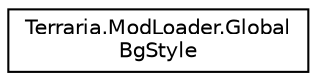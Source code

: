 digraph "Graphical Class Hierarchy"
{
 // LATEX_PDF_SIZE
  edge [fontname="Helvetica",fontsize="10",labelfontname="Helvetica",labelfontsize="10"];
  node [fontname="Helvetica",fontsize="10",shape=record];
  rankdir="LR";
  Node0 [label="Terraria.ModLoader.Global\lBgStyle",height=0.2,width=0.4,color="black", fillcolor="white", style="filled",URL="$class_terraria_1_1_mod_loader_1_1_global_bg_style.html",tooltip="This class serves to collect functions that operate on any kind of background style,..."];
}
